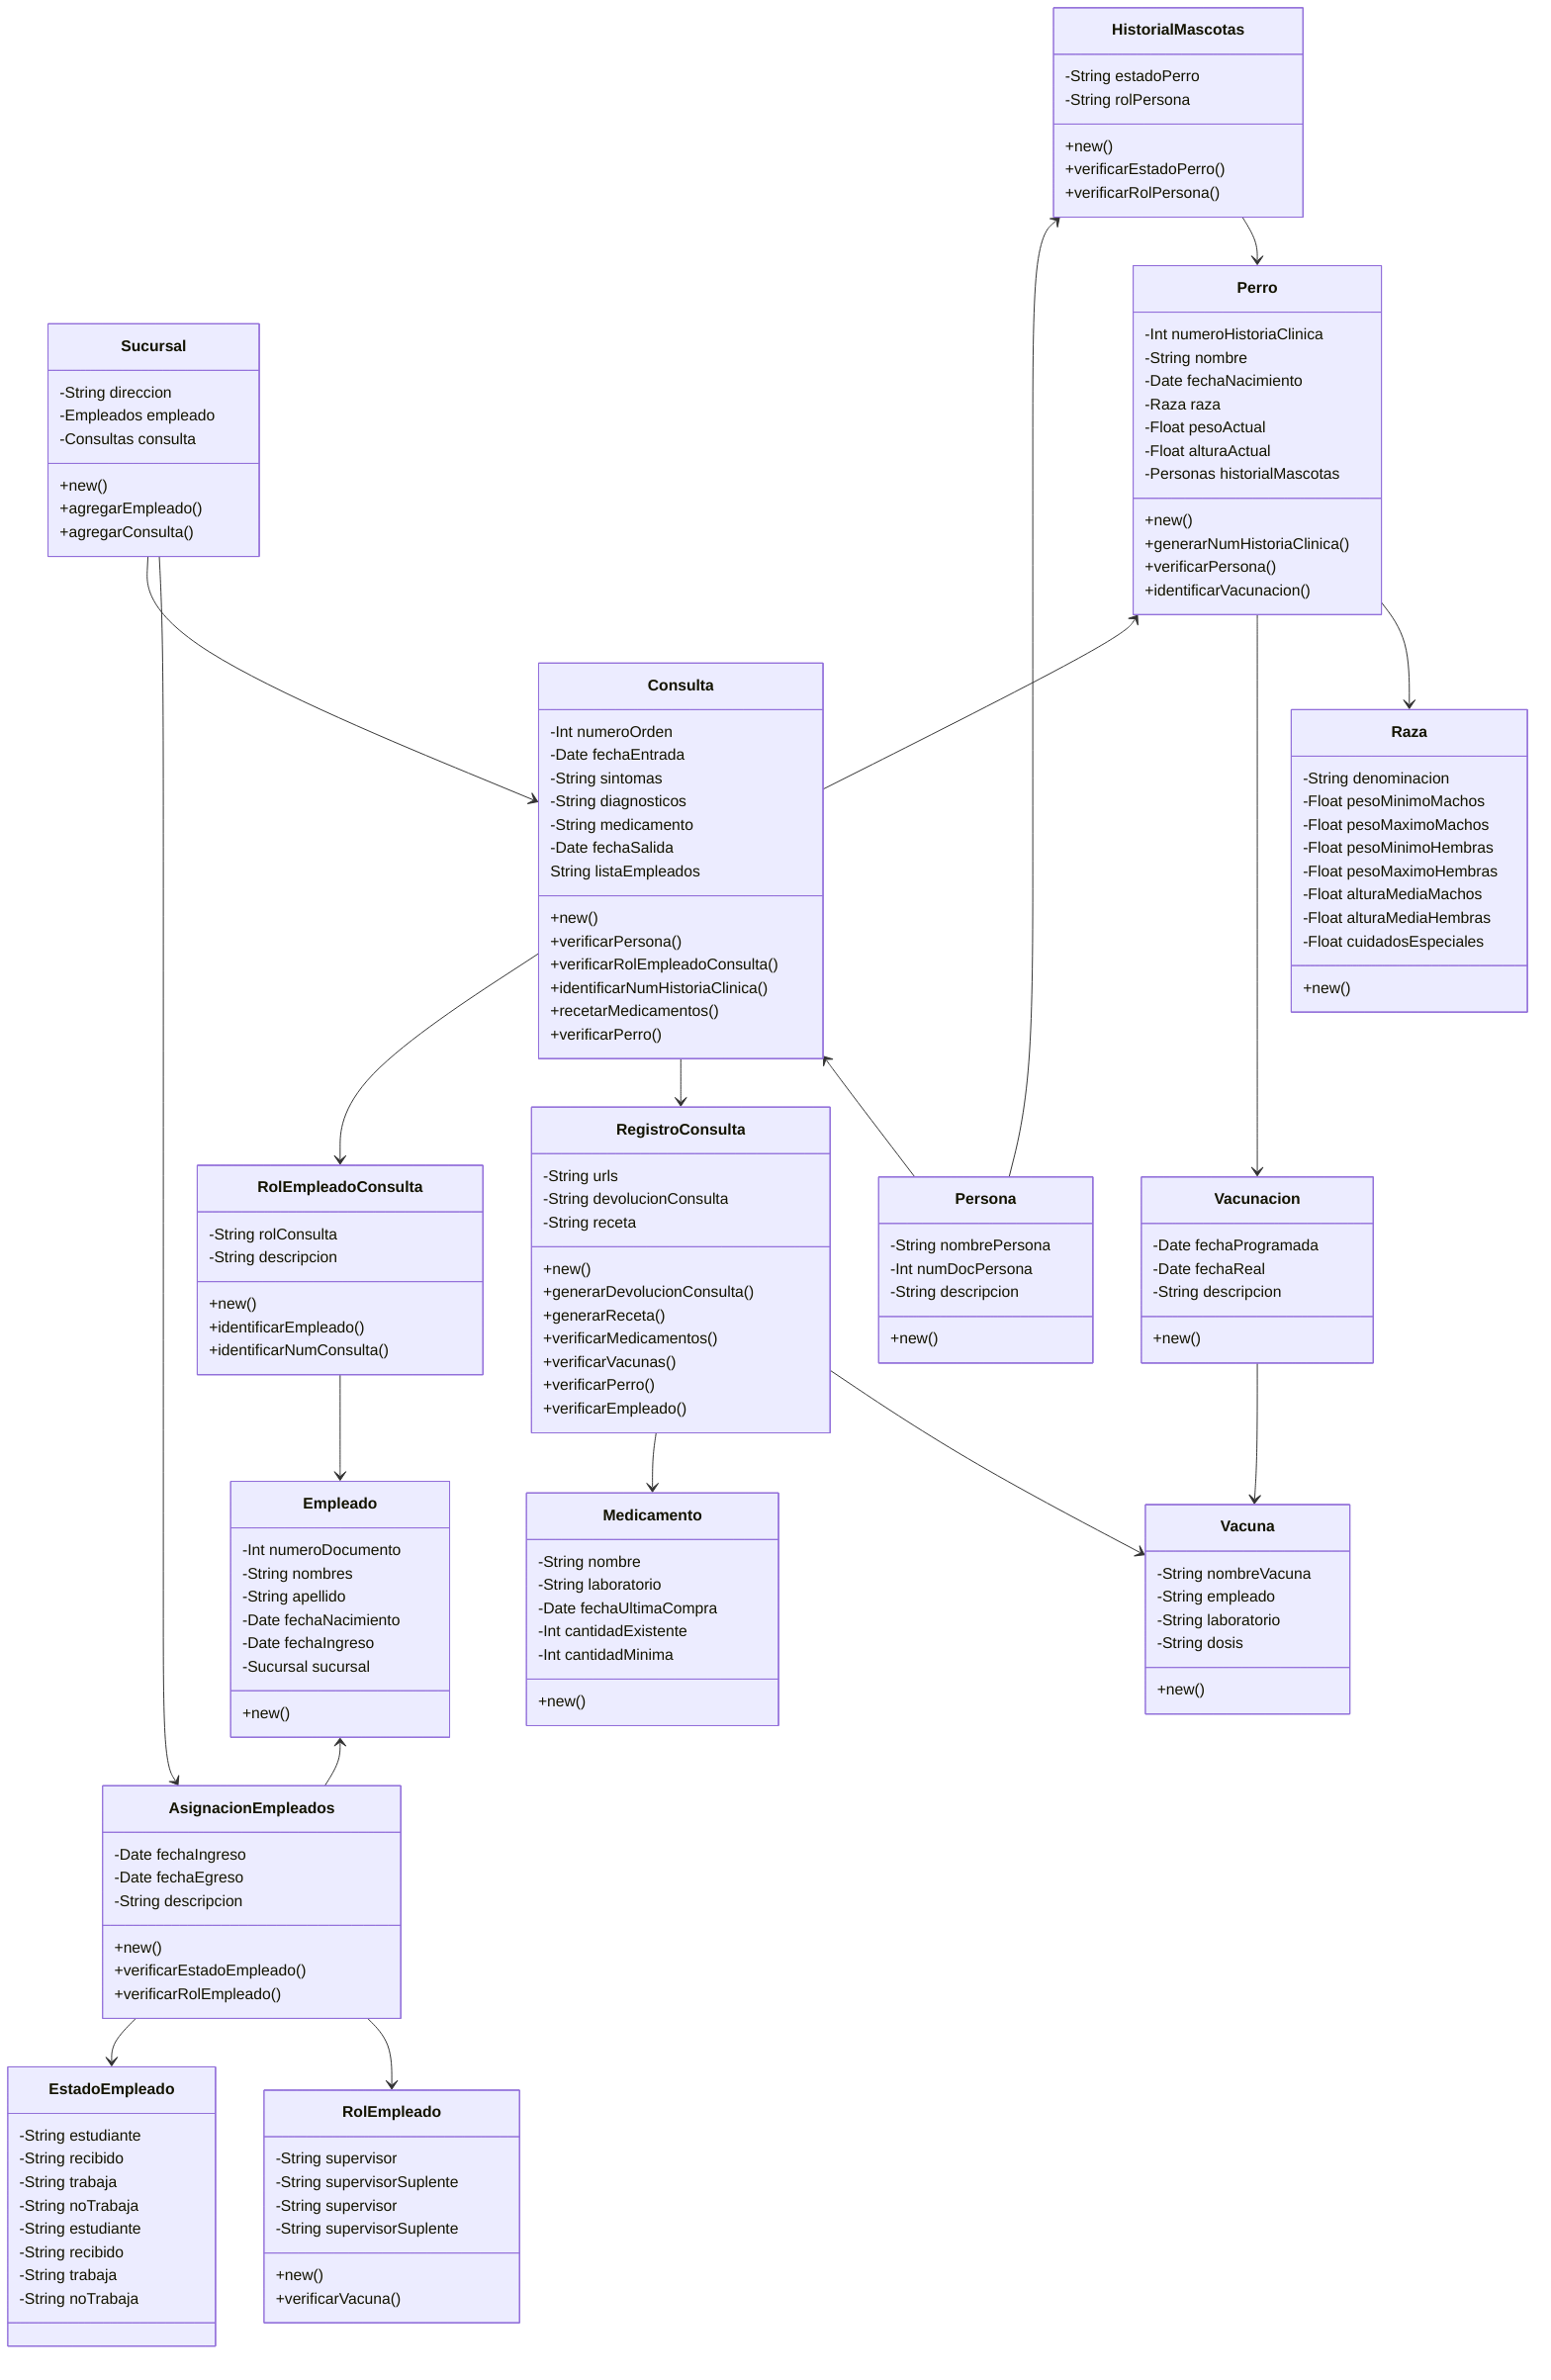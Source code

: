 classDiagram
  class Sucursal {
    -String direccion
    -Empleados empleado
    -Consultas consulta

    +new()
    +agregarEmpleado()
    +agregarConsulta()
  }
  class Empleado {
    -Int numeroDocumento
    -String nombres
    -String apellido
    -Date fechaNacimiento
    -Date fechaIngreso
    -Sucursal sucursal

    +new()
    
  }
  class AsignacionEmpleados {
    -Date fechaIngreso
    -Date fechaEgreso
    -String descripcion

    +new()
    +verificarEstadoEmpleado()
    +verificarRolEmpleado()
  }
  class Perro {
    -Int numeroHistoriaClinica
    -String nombre
    -Date fechaNacimiento
    -Raza raza
    -Float pesoActual
    -Float alturaActual
    -Personas historialMascotas

    +new()
    +generarNumHistoriaClinica()
    +verificarPersona()
    +identificarVacunacion()
  }
  class HistorialMascotas {
    -String estadoPerro
    -String rolPersona

    +new()
    +verificarEstadoPerro()
    +verificarRolPersona()
  }
  class Persona {
    -String nombrePersona
    -Int numDocPersona
    -String descripcion

    +new()
  }
  class Raza {
    -String denominacion
    -Float pesoMinimoMachos
    -Float pesoMaximoMachos
    -Float pesoMinimoHembras
    -Float pesoMaximoHembras
    -Float alturaMediaMachos
    -Float alturaMediaHembras
    -Float cuidadosEspeciales

    +new()
  }
  class Consulta {
    -Int numeroOrden
    -Date fechaEntrada
    -String sintomas
    -String diagnosticos
    -String medicamento
    -Date fechaSalida
    String listaEmpleados

    +new()
    +verificarPersona()
    +verificarRolEmpleadoConsulta()
    +identificarNumHistoriaClinica()
    +recetarMedicamentos()
    +verificarPerro()
  }
  class RegistroConsulta{
    -String urls
    -String devolucionConsulta
    -String receta

    +new()
    +generarDevolucionConsulta()
    +generarReceta()
    +verificarMedicamentos()
    +verificarVacunas()
    +verificarPerro()
    +verificarEmpleado()
  }
  class RolEmpleadoConsulta {
    -String rolConsulta
    -String descripcion

    +new()
    +identificarEmpleado()
    +identificarNumConsulta()
  }
  class Vacunacion {
    -Date fechaProgramada
    -Date fechaReal
    -String descripcion

    +new()
  }
  class EstadoEmpleado {
    -String estudiante
    -String recibido
    -String trabaja
    -String noTrabaja
  }
  class RolEmpleado {
    -String supervisor
    -String supervisorSuplente

    +new()
    +verificarVacuna()
    }
  class Vacuna {
    -String nombreVacuna
    -String empleado
    -String laboratorio
    -String dosis

    +new()
  }
  class Medicamento {
    -String nombre
    -String laboratorio
    -Date fechaUltimaCompra
    -Int cantidadExistente
    -Int cantidadMinima

    +new()
  }
  class EstadoEmpleado {
    -String estudiante
    -String recibido
    -String trabaja
    -String noTrabaja
  }
  class RolEmpleado {
    -String supervisor
    -String supervisorSuplente
  }

  Consulta --> RolEmpleadoConsulta
  RolEmpleadoConsulta --> Empleado
  HistorialMascotas <-- Persona
  Sucursal --> Consulta
  AsignacionEmpleados <-- Sucursal
  AsignacionEmpleados --> EstadoEmpleado
  AsignacionEmpleados --> RolEmpleado
  Empleado <-- AsignacionEmpleados
  Perro <-- Consulta
  Perro --> Vacunacion
  Vacunacion --> Vacuna
  Consulta --> RegistroConsulta
  RegistroConsulta --> Medicamento
  RegistroConsulta --> Vacuna
  Consulta <-- Persona
  HistorialMascotas --> Perro
  Perro --> Raza